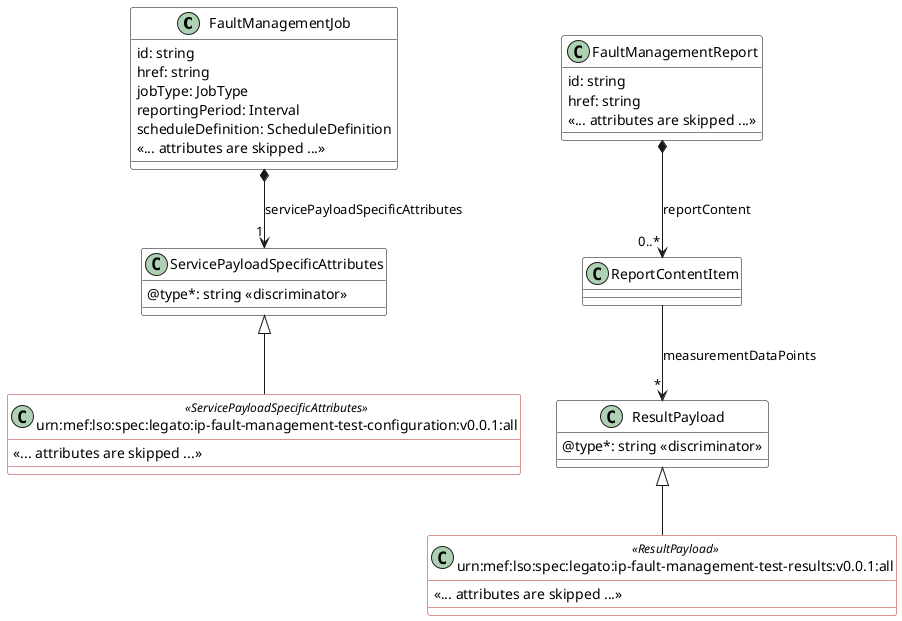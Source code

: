 @startuml extensionPattern
skinparam {
    ClassBackgroundColor White
    ClassBorderColor Black
    ClassBorderColor<<ServicePayloadSpecificAttributes>> FireBrick
    ClassBorderColor<<ResultPayload>> FireBrick
}
set namespaceSeparator none

class FaultManagementJob {

    id: string 
    href: string 
    jobType: JobType
    reportingPeriod: Interval
    scheduleDefinition: ScheduleDefinition
    <<... attributes are skipped ...>>
}


class ServicePayloadSpecificAttributes {
    @type*: string <<discriminator>>
}


FaultManagementJob *-->"1" ServicePayloadSpecificAttributes : servicePayloadSpecificAttributes

class urn:mef:lso:spec:legato:ip-fault-management-test-configuration:v0.0.1:all <<ServicePayloadSpecificAttributes>> {

    <<... attributes are skipped ...>>
}
ServicePayloadSpecificAttributes <|-- "urn:mef:lso:spec:legato:ip-fault-management-test-configuration:v0.0.1:all"



class FaultManagementReport {

    id: string 
    href: string 
    <<... attributes are skipped ...>>
}

class ReportContentItem {

}

class ResultPayload {
    @type*: string <<discriminator>>
}

FaultManagementReport *-->"0..*" ReportContentItem : reportContent
ReportContentItem -->"*" ResultPayload : measurementDataPoints

class urn:mef:lso:spec:legato:ip-fault-management-test-results:v0.0.1:all <<ResultPayload>> {

    <<... attributes are skipped ...>>
}
ResultPayload <|-- "urn:mef:lso:spec:legato:ip-fault-management-test-results:v0.0.1:all"

@enduml